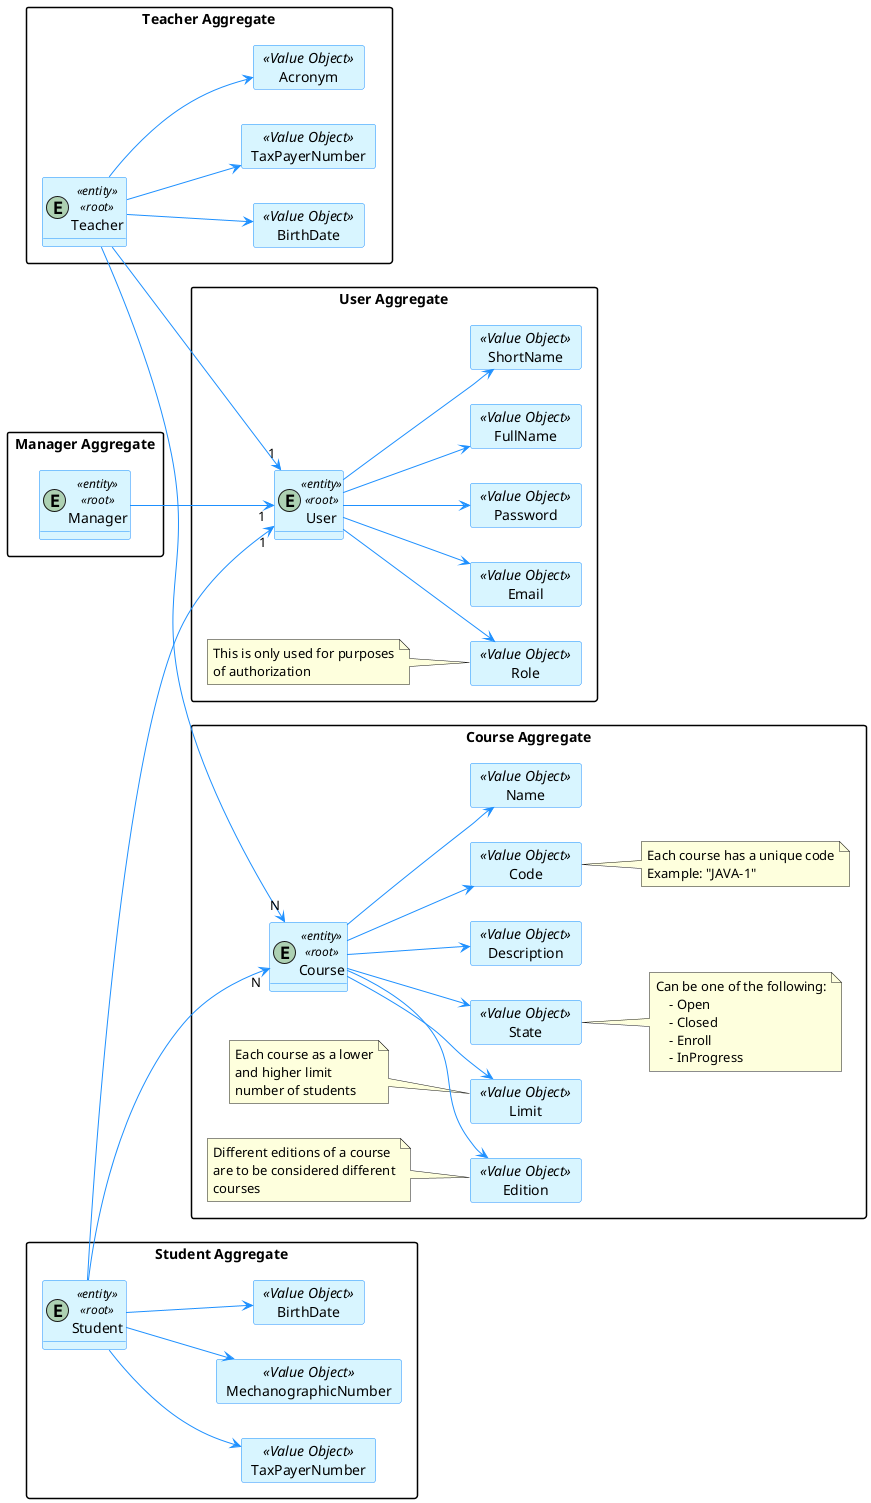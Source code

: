 @startuml "User and Course Aggregates"

hide methods
left to right direction

skinparam classAttributeIconSize 0

skinparam class {
    LifeLineBorderColor DodgerBlue
    LifeLineBackgroundColor APPLICATION
    BackgroundColor #D8F5FF
    ArrowColor DodgerBlue
    BorderColor DodgerBlue
}

skinparam packageStyle rectangle
skinparam card {
    LifeLineBorderColor DodgerBlue
    LifeLineBackgroundColor APPLICATION
    BackgroundColor #D8F5FF
    ArrowColor DodgerBlue
    BorderColor DodgerBlue
}


package "User Aggregate"{
    entity User <<entity>><<root>>

'User value objects
    card Email <<Value Object>>{
    }
    card Password <<Value Object>>{
    }
    card FullName <<Value Object>>{
    }
    card ShortName <<Value Object>>{
    }
    card Role <<Value Object>>{
    }

    User --> Email
    User --> Password
    User --> FullName
    User --> ShortName
    User --> Role
    note left of Role
        This is only used for purposes
        of authorization
    end note

}

package "Course Aggregate"{
    entity Course <<entity>><<root>>

    'Course value objects
    card Code <<Value Object>> {
    }
    card Name <<Value Object>>{
    }
    card State <<Value Object>>{
    }
    card Description <<Value Object>>{
    }
    card Limit <<Value Object>>{
    }
    card Edition <<Value Object>>{
    }


    Course --> Name
    Course --> State
    Course --> Description
    Course --> Limit
    Course --> Code
    Course --> Edition

    note right of State
        Can be one of the following:
            - Open
            - Closed
            - Enroll
            - InProgress
    end note

    note left of Limit
        Each course as a lower
        and higher limit
        number of students
    end note

    note right of Code
        Each course has a unique code
        Example: "JAVA-1"
    end note

    note left of Edition
        Different editions of a course
        are to be considered different
        courses
    end note


}

package "Teacher Aggregate"{

    entity Teacher <<entity>><<root>>

    'Teacher value objects
    card Acronym <<Value Object>>{
    }
    card BirthDate <<Value Object>>{
    }
    card TaxPayerNumber <<Value Object>>{
    }
    Teacher --> BirthDate
    Teacher --> TaxPayerNumber
    Teacher --> Acronym

}

package "Manager Aggregate"{

    entity Manager <<entity>><<root>>

}

package "Student Aggregate"{

    entity Student <<entity>><<root>>
    'Student value objects
    card BirthDate <<Value Object>>{
    }
    card TaxPayerNumber <<Value Object>>{
    }
    card MechanographicNumber <<Value Object>>{
    }
    Student --> BirthDate
    Student --> TaxPayerNumber
    Student --> MechanographicNumber

}

    'Every system actor has a user object associated (composition)
    Teacher --> "1" User
    Manager --> "1" User
    Student --> "1" User

    Teacher --> "N" Course
    Student --> "N" Course



@enduml